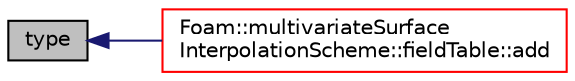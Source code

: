 digraph "type"
{
  bgcolor="transparent";
  edge [fontname="Helvetica",fontsize="10",labelfontname="Helvetica",labelfontsize="10"];
  node [fontname="Helvetica",fontsize="10",shape=record];
  rankdir="LR";
  Node1 [label="type",height=0.2,width=0.4,color="black", fillcolor="grey75", style="filled", fontcolor="black"];
  Node1 -> Node2 [dir="back",color="midnightblue",fontsize="10",style="solid",fontname="Helvetica"];
  Node2 [label="Foam::multivariateSurface\lInterpolationScheme::fieldTable::add",height=0.2,width=0.4,color="red",URL="$a00783.html#aacc7219ba767f127a3ceb7f18043e63f"];
}
